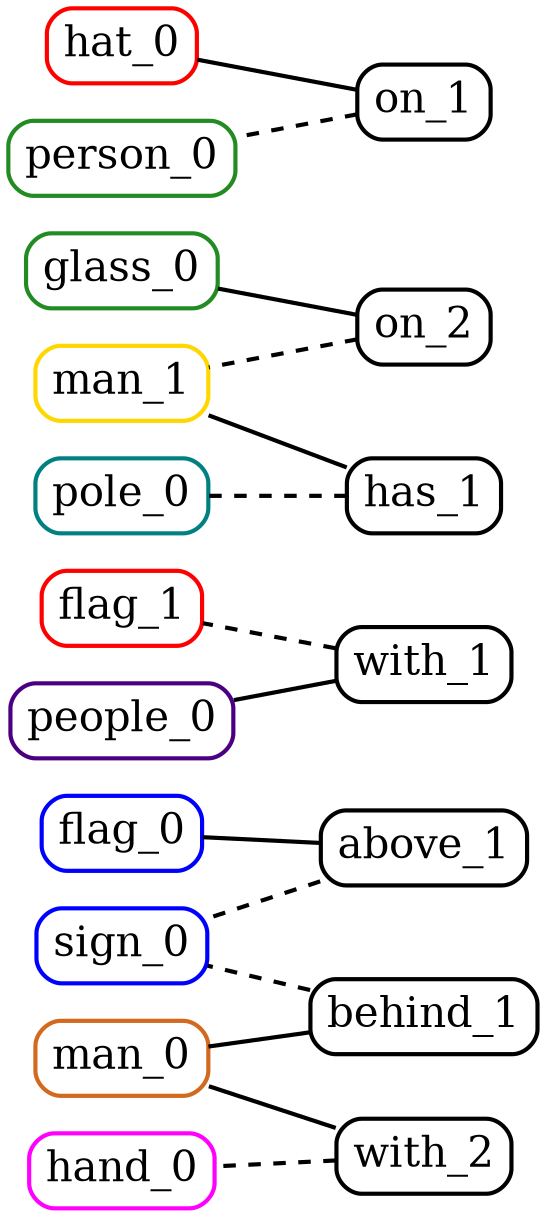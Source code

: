digraph {
	rankdir=RL
	flag_0 [label=flag_0 color=blue fontsize=20 penwidth=2 shape=box style=rounded]
	flag_1 [label=flag_1 color=red fontsize=20 penwidth=2 shape=box style=rounded]
	glass_0 [label=glass_0 color=forestgreen fontsize=20 penwidth=2 shape=box style=rounded]
	hand_0 [label=hand_0 color=magenta fontsize=20 penwidth=2 shape=box style=rounded]
	man_0 [label=man_0 color=chocolate fontsize=20 penwidth=2 shape=box style=rounded]
	man_1 [label=man_1 color=gold fontsize=20 penwidth=2 shape=box style=rounded]
	people_0 [label=people_0 color=indigo fontsize=20 penwidth=2 shape=box style=rounded]
	pole_0 [label=pole_0 color=teal fontsize=20 penwidth=2 shape=box style=rounded]
	sign_0 [label=sign_0 color=blue fontsize=20 penwidth=2 shape=box style=rounded]
	hat_0 [label=hat_0 color=red fontsize=20 penwidth=2 shape=box style=rounded]
	person_0 [label=person_0 color=forestgreen fontsize=20 penwidth=2 shape=box style=rounded]
	has_1 [label=has_1 fontsize=20 penwidth=2 shape=box style=rounded]
	has_1 -> man_1 [arrowhead=none constraint=true penwidth=2]
	has_1 -> pole_0 [arrowhead=none constraint=true penwidth=2 style=dashed]
	on_1 [label=on_1 fontsize=20 penwidth=2 shape=box style=rounded]
	on_1 -> hat_0 [arrowhead=none constraint=true penwidth=2]
	on_1 -> person_0 [arrowhead=none constraint=true penwidth=2 style=dashed]
	with_1 [label=with_1 fontsize=20 penwidth=2 shape=box style=rounded]
	with_1 -> people_0 [arrowhead=none constraint=true penwidth=2]
	with_1 -> flag_1 [arrowhead=none constraint=true penwidth=2 style=dashed]
	on_2 [label=on_2 fontsize=20 penwidth=2 shape=box style=rounded]
	on_2 -> glass_0 [arrowhead=none constraint=true penwidth=2]
	on_2 -> man_1 [arrowhead=none constraint=true penwidth=2 style=dashed]
	above_1 [label=above_1 fontsize=20 penwidth=2 shape=box style=rounded]
	above_1 -> flag_0 [arrowhead=none constraint=true penwidth=2]
	above_1 -> sign_0 [arrowhead=none constraint=true penwidth=2 style=dashed]
	behind_1 [label=behind_1 fontsize=20 penwidth=2 shape=box style=rounded]
	behind_1 -> man_0 [arrowhead=none constraint=true penwidth=2]
	behind_1 -> sign_0 [arrowhead=none constraint=true penwidth=2 style=dashed]
	with_2 [label=with_2 fontsize=20 penwidth=2 shape=box style=rounded]
	with_2 -> man_0 [arrowhead=none constraint=true penwidth=2]
	with_2 -> hand_0 [arrowhead=none constraint=true penwidth=2 style=dashed]
}
